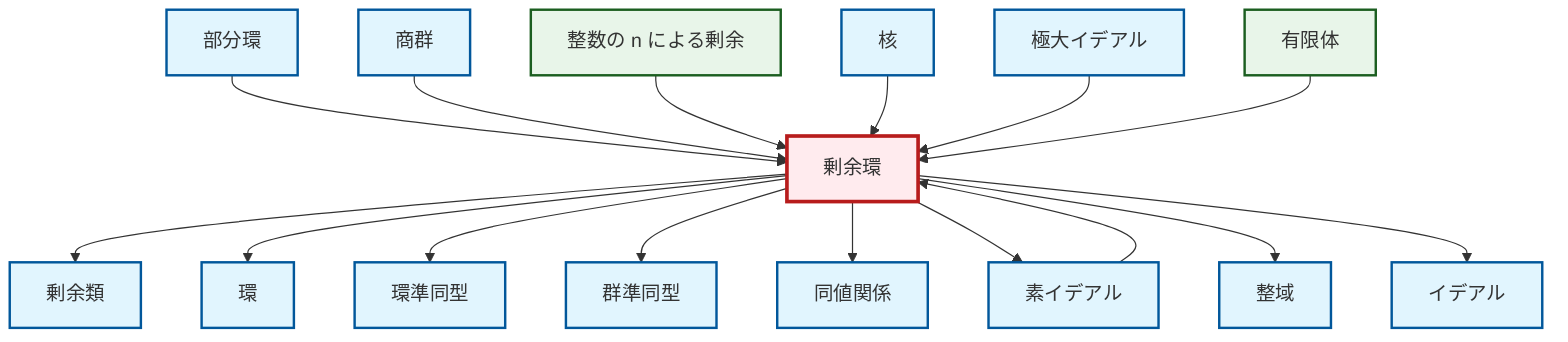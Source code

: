graph TD
    classDef definition fill:#e1f5fe,stroke:#01579b,stroke-width:2px
    classDef theorem fill:#f3e5f5,stroke:#4a148c,stroke-width:2px
    classDef axiom fill:#fff3e0,stroke:#e65100,stroke-width:2px
    classDef example fill:#e8f5e9,stroke:#1b5e20,stroke-width:2px
    classDef current fill:#ffebee,stroke:#b71c1c,stroke-width:3px
    def-maximal-ideal["極大イデアル"]:::definition
    ex-finite-field["有限体"]:::example
    def-ring["環"]:::definition
    def-equivalence-relation["同値関係"]:::definition
    def-subring["部分環"]:::definition
    def-homomorphism["群準同型"]:::definition
    def-integral-domain["整域"]:::definition
    ex-quotient-integers-mod-n["整数の n による剰余"]:::example
    def-ring-homomorphism["環準同型"]:::definition
    def-kernel["核"]:::definition
    def-prime-ideal["素イデアル"]:::definition
    def-quotient-ring["剰余環"]:::definition
    def-coset["剰余類"]:::definition
    def-ideal["イデアル"]:::definition
    def-quotient-group["商群"]:::definition
    def-quotient-ring --> def-coset
    def-quotient-ring --> def-ring
    def-subring --> def-quotient-ring
    def-quotient-group --> def-quotient-ring
    def-quotient-ring --> def-ring-homomorphism
    ex-quotient-integers-mod-n --> def-quotient-ring
    def-kernel --> def-quotient-ring
    def-quotient-ring --> def-homomorphism
    def-quotient-ring --> def-equivalence-relation
    def-quotient-ring --> def-prime-ideal
    def-quotient-ring --> def-integral-domain
    def-maximal-ideal --> def-quotient-ring
    def-prime-ideal --> def-quotient-ring
    ex-finite-field --> def-quotient-ring
    def-quotient-ring --> def-ideal
    class def-quotient-ring current